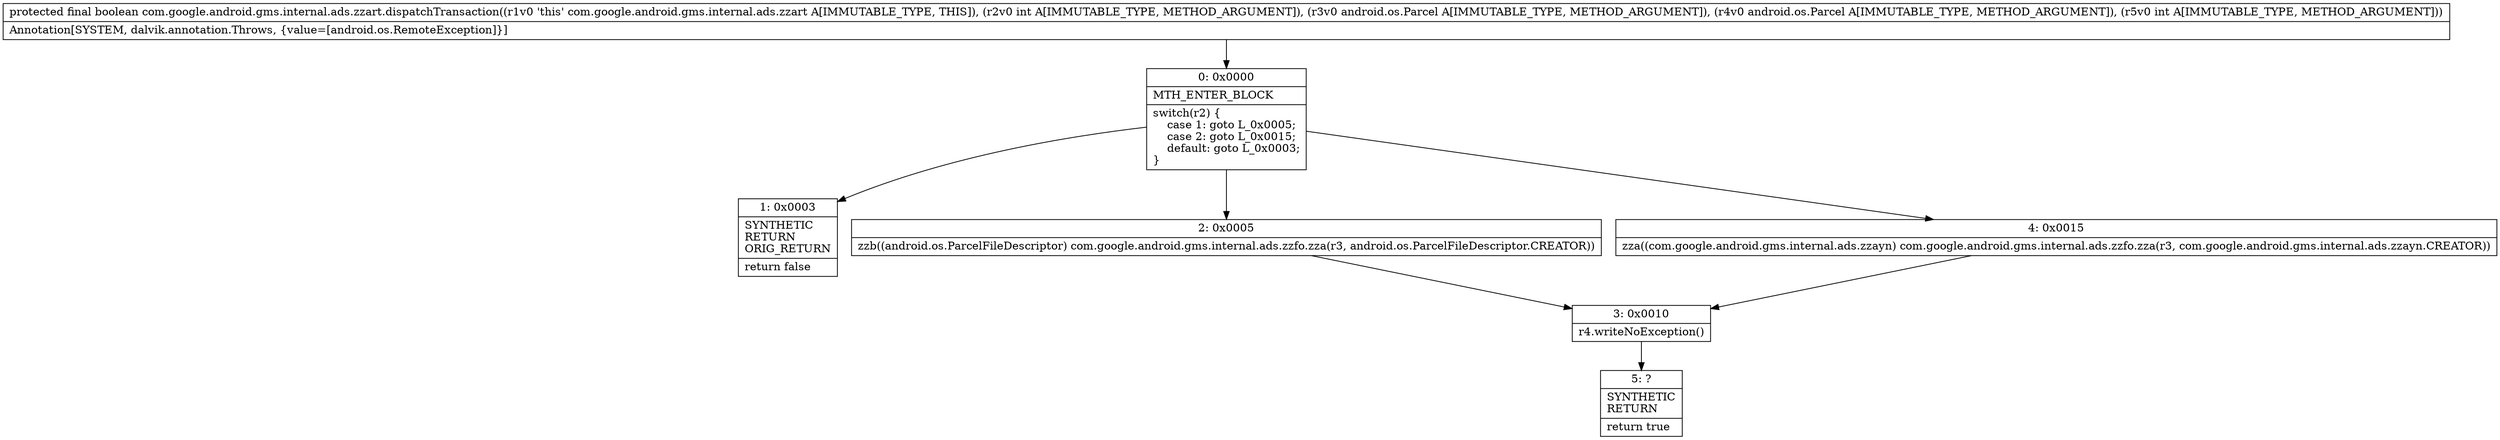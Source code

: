 digraph "CFG forcom.google.android.gms.internal.ads.zzart.dispatchTransaction(ILandroid\/os\/Parcel;Landroid\/os\/Parcel;I)Z" {
Node_0 [shape=record,label="{0\:\ 0x0000|MTH_ENTER_BLOCK\l|switch(r2) \{\l    case 1: goto L_0x0005;\l    case 2: goto L_0x0015;\l    default: goto L_0x0003;\l\}\l}"];
Node_1 [shape=record,label="{1\:\ 0x0003|SYNTHETIC\lRETURN\lORIG_RETURN\l|return false\l}"];
Node_2 [shape=record,label="{2\:\ 0x0005|zzb((android.os.ParcelFileDescriptor) com.google.android.gms.internal.ads.zzfo.zza(r3, android.os.ParcelFileDescriptor.CREATOR))\l}"];
Node_3 [shape=record,label="{3\:\ 0x0010|r4.writeNoException()\l}"];
Node_4 [shape=record,label="{4\:\ 0x0015|zza((com.google.android.gms.internal.ads.zzayn) com.google.android.gms.internal.ads.zzfo.zza(r3, com.google.android.gms.internal.ads.zzayn.CREATOR))\l}"];
Node_5 [shape=record,label="{5\:\ ?|SYNTHETIC\lRETURN\l|return true\l}"];
MethodNode[shape=record,label="{protected final boolean com.google.android.gms.internal.ads.zzart.dispatchTransaction((r1v0 'this' com.google.android.gms.internal.ads.zzart A[IMMUTABLE_TYPE, THIS]), (r2v0 int A[IMMUTABLE_TYPE, METHOD_ARGUMENT]), (r3v0 android.os.Parcel A[IMMUTABLE_TYPE, METHOD_ARGUMENT]), (r4v0 android.os.Parcel A[IMMUTABLE_TYPE, METHOD_ARGUMENT]), (r5v0 int A[IMMUTABLE_TYPE, METHOD_ARGUMENT]))  | Annotation[SYSTEM, dalvik.annotation.Throws, \{value=[android.os.RemoteException]\}]\l}"];
MethodNode -> Node_0;
Node_0 -> Node_1;
Node_0 -> Node_2;
Node_0 -> Node_4;
Node_2 -> Node_3;
Node_3 -> Node_5;
Node_4 -> Node_3;
}

